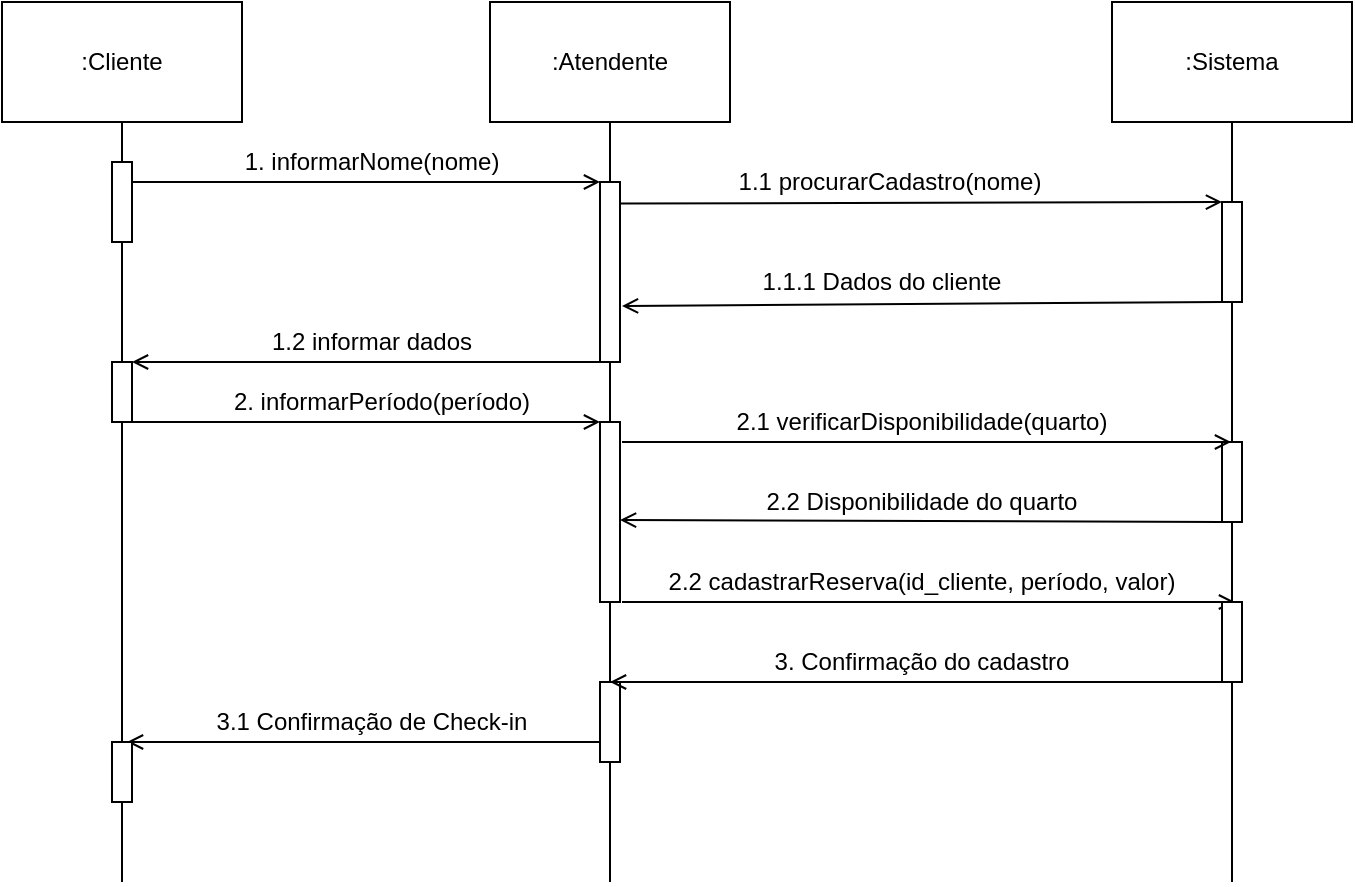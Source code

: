 <mxfile version="20.0.2" type="device"><diagram id="5XW_VWPHbjcre1bwJrnU" name="Page-1"><mxGraphModel dx="782" dy="640" grid="1" gridSize="10" guides="1" tooltips="1" connect="1" arrows="1" fold="1" page="1" pageScale="1" pageWidth="827" pageHeight="1169" math="0" shadow="0"><root><mxCell id="0"/><mxCell id="1" parent="0"/><mxCell id="XCn-wCQn91-v6eH6vgUl-1" value=":Cliente" style="rounded=0;whiteSpace=wrap;html=1;" parent="1" vertex="1"><mxGeometry x="110" y="80" width="120" height="60" as="geometry"/></mxCell><mxCell id="XCn-wCQn91-v6eH6vgUl-2" value=":Sistema" style="rounded=0;whiteSpace=wrap;html=1;" parent="1" vertex="1"><mxGeometry x="665" y="80" width="120" height="60" as="geometry"/></mxCell><mxCell id="XCn-wCQn91-v6eH6vgUl-3" value="" style="endArrow=none;html=1;rounded=0;startArrow=none;entryX=0.5;entryY=1;entryDx=0;entryDy=0;" parent="1" source="XCn-wCQn91-v6eH6vgUl-24" target="XCn-wCQn91-v6eH6vgUl-1" edge="1"><mxGeometry width="50" height="50" relative="1" as="geometry"><mxPoint x="170" y="460" as="sourcePoint"/><mxPoint x="170" y="170" as="targetPoint"/></mxGeometry></mxCell><mxCell id="XCn-wCQn91-v6eH6vgUl-4" value="" style="endArrow=none;html=1;rounded=0;startArrow=none;entryX=0.5;entryY=1;entryDx=0;entryDy=0;" parent="1" source="XCn-wCQn91-v6eH6vgUl-7" target="XCn-wCQn91-v6eH6vgUl-2" edge="1"><mxGeometry width="50" height="50" relative="1" as="geometry"><mxPoint x="724.5" y="455" as="sourcePoint"/><mxPoint x="724.5" y="165" as="targetPoint"/></mxGeometry></mxCell><mxCell id="XCn-wCQn91-v6eH6vgUl-5" value="" style="rounded=0;whiteSpace=wrap;html=1;" parent="1" vertex="1"><mxGeometry x="165" y="160" width="10" height="40" as="geometry"/></mxCell><mxCell id="XCn-wCQn91-v6eH6vgUl-7" value="" style="rounded=0;whiteSpace=wrap;html=1;" parent="1" vertex="1"><mxGeometry x="720" y="180" width="10" height="50" as="geometry"/></mxCell><mxCell id="XCn-wCQn91-v6eH6vgUl-8" value="" style="endArrow=none;html=1;rounded=0;startArrow=none;" parent="1" source="tj4I5NlIb_8SRye8fWlv-1" target="XCn-wCQn91-v6eH6vgUl-7" edge="1"><mxGeometry width="50" height="50" relative="1" as="geometry"><mxPoint x="724.5" y="455" as="sourcePoint"/><mxPoint x="724.5" y="165" as="targetPoint"/></mxGeometry></mxCell><mxCell id="XCn-wCQn91-v6eH6vgUl-10" value=":Atendente" style="rounded=0;whiteSpace=wrap;html=1;" parent="1" vertex="1"><mxGeometry x="354" y="80" width="120" height="60" as="geometry"/></mxCell><mxCell id="XCn-wCQn91-v6eH6vgUl-11" value="" style="endArrow=none;html=1;rounded=0;startArrow=none;" parent="1" edge="1"><mxGeometry width="50" height="50" relative="1" as="geometry"><mxPoint x="413.5" y="170" as="sourcePoint"/><mxPoint x="413.5" y="170" as="targetPoint"/></mxGeometry></mxCell><mxCell id="XCn-wCQn91-v6eH6vgUl-13" value="" style="endArrow=none;html=1;rounded=0;startArrow=none;entryX=0.5;entryY=1;entryDx=0;entryDy=0;" parent="1" source="XCn-wCQn91-v6eH6vgUl-18" target="XCn-wCQn91-v6eH6vgUl-10" edge="1"><mxGeometry width="50" height="50" relative="1" as="geometry"><mxPoint x="413.5" y="460" as="sourcePoint"/><mxPoint x="414" y="170" as="targetPoint"/></mxGeometry></mxCell><mxCell id="XCn-wCQn91-v6eH6vgUl-14" value="" style="endArrow=open;html=1;rounded=0;entryX=0;entryY=0;entryDx=0;entryDy=0;endFill=0;exitX=1;exitY=0.25;exitDx=0;exitDy=0;" parent="1" source="XCn-wCQn91-v6eH6vgUl-5" edge="1"><mxGeometry width="50" height="50" relative="1" as="geometry"><mxPoint x="190" y="170" as="sourcePoint"/><mxPoint x="409" y="170" as="targetPoint"/></mxGeometry></mxCell><mxCell id="XCn-wCQn91-v6eH6vgUl-15" value="1. informarNome(nome)" style="text;html=1;strokeColor=none;fillColor=none;align=center;verticalAlign=middle;whiteSpace=wrap;rounded=0;" parent="1" vertex="1"><mxGeometry x="230" y="150" width="130" height="20" as="geometry"/></mxCell><mxCell id="XCn-wCQn91-v6eH6vgUl-19" value="" style="endArrow=open;html=1;rounded=0;exitX=1;exitY=0.12;exitDx=0;exitDy=0;endFill=0;entryX=0;entryY=0;entryDx=0;entryDy=0;exitPerimeter=0;" parent="1" source="XCn-wCQn91-v6eH6vgUl-18" target="XCn-wCQn91-v6eH6vgUl-7" edge="1"><mxGeometry width="50" height="50" relative="1" as="geometry"><mxPoint x="424" y="184.5" as="sourcePoint"/><mxPoint x="590" y="185" as="targetPoint"/></mxGeometry></mxCell><mxCell id="XCn-wCQn91-v6eH6vgUl-20" value="1.1 procurarCadastro(nome)" style="text;html=1;strokeColor=none;fillColor=none;align=center;verticalAlign=middle;whiteSpace=wrap;rounded=0;" parent="1" vertex="1"><mxGeometry x="474" y="160" width="160" height="20" as="geometry"/></mxCell><mxCell id="XCn-wCQn91-v6eH6vgUl-22" value="" style="endArrow=none;html=1;rounded=0;endFill=0;entryX=0;entryY=1;entryDx=0;entryDy=0;startArrow=open;startFill=0;" parent="1" target="XCn-wCQn91-v6eH6vgUl-7" edge="1"><mxGeometry width="50" height="50" relative="1" as="geometry"><mxPoint x="420" y="232" as="sourcePoint"/><mxPoint x="670" y="230" as="targetPoint"/></mxGeometry></mxCell><mxCell id="XCn-wCQn91-v6eH6vgUl-23" value="1.1.1 Dados do cliente" style="text;html=1;strokeColor=none;fillColor=none;align=center;verticalAlign=middle;whiteSpace=wrap;rounded=0;" parent="1" vertex="1"><mxGeometry x="485" y="210" width="130" height="20" as="geometry"/></mxCell><mxCell id="XCn-wCQn91-v6eH6vgUl-24" value="" style="rounded=0;whiteSpace=wrap;html=1;" parent="1" vertex="1"><mxGeometry x="165" y="260" width="10" height="30" as="geometry"/></mxCell><mxCell id="XCn-wCQn91-v6eH6vgUl-25" value="" style="endArrow=none;html=1;rounded=0;startArrow=none;" parent="1" target="XCn-wCQn91-v6eH6vgUl-24" edge="1"><mxGeometry width="50" height="50" relative="1" as="geometry"><mxPoint x="170" y="520" as="sourcePoint"/><mxPoint x="170" y="170" as="targetPoint"/></mxGeometry></mxCell><mxCell id="XCn-wCQn91-v6eH6vgUl-26" value="" style="endArrow=open;html=1;rounded=0;exitX=1;exitY=0;exitDx=0;exitDy=0;entryX=0;entryY=0;entryDx=0;entryDy=0;endFill=0;" parent="1" edge="1"><mxGeometry width="50" height="50" relative="1" as="geometry"><mxPoint x="175" y="290" as="sourcePoint"/><mxPoint x="409" y="290" as="targetPoint"/></mxGeometry></mxCell><mxCell id="XCn-wCQn91-v6eH6vgUl-29" value="2. informarPeríodo(período)" style="text;html=1;strokeColor=none;fillColor=none;align=center;verticalAlign=middle;whiteSpace=wrap;rounded=0;" parent="1" vertex="1"><mxGeometry x="210" y="270" width="180" height="20" as="geometry"/></mxCell><mxCell id="XCn-wCQn91-v6eH6vgUl-32" value="" style="endArrow=open;html=1;rounded=0;endFill=0;" parent="1" edge="1"><mxGeometry width="50" height="50" relative="1" as="geometry"><mxPoint x="420" y="380" as="sourcePoint"/><mxPoint x="726.5" y="380" as="targetPoint"/></mxGeometry></mxCell><mxCell id="XCn-wCQn91-v6eH6vgUl-33" value="2.2 cadastrarReserva(id_cliente, período, valor)" style="text;html=1;strokeColor=none;fillColor=none;align=center;verticalAlign=middle;whiteSpace=wrap;rounded=0;" parent="1" vertex="1"><mxGeometry x="435" y="360" width="270" height="20" as="geometry"/></mxCell><mxCell id="XCn-wCQn91-v6eH6vgUl-36" value="" style="endArrow=none;html=1;rounded=0;exitX=1;exitY=0;exitDx=0;exitDy=0;entryX=0;entryY=1;entryDx=0;entryDy=0;endFill=0;startArrow=open;startFill=0;" parent="1" target="XCn-wCQn91-v6eH6vgUl-18" edge="1"><mxGeometry width="50" height="50" relative="1" as="geometry"><mxPoint x="175" y="260" as="sourcePoint"/><mxPoint x="409" y="260" as="targetPoint"/></mxGeometry></mxCell><mxCell id="XCn-wCQn91-v6eH6vgUl-37" value="&lt;div&gt;1.2 informar dados&lt;/div&gt;" style="text;html=1;strokeColor=none;fillColor=none;align=center;verticalAlign=middle;whiteSpace=wrap;rounded=0;" parent="1" vertex="1"><mxGeometry x="235" y="240" width="120" height="20" as="geometry"/></mxCell><mxCell id="XCn-wCQn91-v6eH6vgUl-18" value="" style="rounded=0;whiteSpace=wrap;html=1;" parent="1" vertex="1"><mxGeometry x="409" y="170" width="10" height="90" as="geometry"/></mxCell><mxCell id="XCn-wCQn91-v6eH6vgUl-39" value="" style="endArrow=none;html=1;rounded=0;startArrow=none;entryX=0.5;entryY=1;entryDx=0;entryDy=0;" parent="1" target="XCn-wCQn91-v6eH6vgUl-18" edge="1"><mxGeometry width="50" height="50" relative="1" as="geometry"><mxPoint x="414" y="520" as="sourcePoint"/><mxPoint x="414" y="140" as="targetPoint"/></mxGeometry></mxCell><mxCell id="XCn-wCQn91-v6eH6vgUl-41" value="3. Confirmação do cadastro" style="text;html=1;strokeColor=none;fillColor=none;align=center;verticalAlign=middle;whiteSpace=wrap;rounded=0;" parent="1" vertex="1"><mxGeometry x="485" y="400" width="170" height="20" as="geometry"/></mxCell><mxCell id="XCn-wCQn91-v6eH6vgUl-44" value="" style="endArrow=none;html=1;rounded=0;endFill=0;startArrow=open;startFill=0;entryX=0;entryY=1;entryDx=0;entryDy=0;exitX=0.75;exitY=0;exitDx=0;exitDy=0;" parent="1" source="XCn-wCQn91-v6eH6vgUl-47" edge="1"><mxGeometry width="50" height="50" relative="1" as="geometry"><mxPoint x="174" y="430" as="sourcePoint"/><mxPoint x="409" y="450" as="targetPoint"/></mxGeometry></mxCell><mxCell id="XCn-wCQn91-v6eH6vgUl-45" value="3.1 Confirmação de Check-in" style="text;html=1;strokeColor=none;fillColor=none;align=center;verticalAlign=middle;whiteSpace=wrap;rounded=0;" parent="1" vertex="1"><mxGeometry x="210" y="430" width="170" height="20" as="geometry"/></mxCell><mxCell id="XCn-wCQn91-v6eH6vgUl-47" value="" style="rounded=0;whiteSpace=wrap;html=1;" parent="1" vertex="1"><mxGeometry x="165" y="450" width="10" height="30" as="geometry"/></mxCell><mxCell id="XCn-wCQn91-v6eH6vgUl-50" value="2.1 verificarDisponibilidade(quarto)" style="text;html=1;strokeColor=none;fillColor=none;align=center;verticalAlign=middle;whiteSpace=wrap;rounded=0;" parent="1" vertex="1"><mxGeometry x="435" y="280" width="270" height="20" as="geometry"/></mxCell><mxCell id="tj4I5NlIb_8SRye8fWlv-1" value="" style="rounded=0;whiteSpace=wrap;html=1;" parent="1" vertex="1"><mxGeometry x="720" y="300" width="10" height="40" as="geometry"/></mxCell><mxCell id="tj4I5NlIb_8SRye8fWlv-2" value="" style="endArrow=none;html=1;rounded=0;startArrow=none;" parent="1" target="tj4I5NlIb_8SRye8fWlv-1" edge="1"><mxGeometry width="50" height="50" relative="1" as="geometry"><mxPoint x="725" y="520" as="sourcePoint"/><mxPoint x="725" y="230" as="targetPoint"/></mxGeometry></mxCell><mxCell id="XCn-wCQn91-v6eH6vgUl-49" value="" style="endArrow=open;html=1;rounded=0;endFill=0;" parent="1" edge="1"><mxGeometry width="50" height="50" relative="1" as="geometry"><mxPoint x="420" y="300" as="sourcePoint"/><mxPoint x="724.5" y="300" as="targetPoint"/></mxGeometry></mxCell><mxCell id="tj4I5NlIb_8SRye8fWlv-3" value="" style="endArrow=none;html=1;rounded=0;endFill=0;startArrow=open;startFill=0;" parent="1" edge="1"><mxGeometry width="50" height="50" relative="1" as="geometry"><mxPoint x="419" y="339" as="sourcePoint"/><mxPoint x="720" y="340" as="targetPoint"/></mxGeometry></mxCell><mxCell id="tj4I5NlIb_8SRye8fWlv-4" value="2.2 Disponibilidade do quarto" style="text;html=1;strokeColor=none;fillColor=none;align=center;verticalAlign=middle;whiteSpace=wrap;rounded=0;" parent="1" vertex="1"><mxGeometry x="435" y="320" width="270" height="20" as="geometry"/></mxCell><mxCell id="XCn-wCQn91-v6eH6vgUl-27" value="" style="rounded=0;whiteSpace=wrap;html=1;" parent="1" vertex="1"><mxGeometry x="409" y="290" width="10" height="90" as="geometry"/></mxCell><mxCell id="tj4I5NlIb_8SRye8fWlv-6" value="" style="endArrow=none;html=1;rounded=0;startArrow=none;entryX=0.5;entryY=1;entryDx=0;entryDy=0;" parent="1" edge="1"><mxGeometry width="50" height="50" relative="1" as="geometry"><mxPoint x="414" y="440" as="sourcePoint"/><mxPoint x="414" y="450" as="targetPoint"/></mxGeometry></mxCell><mxCell id="tj4I5NlIb_8SRye8fWlv-5" value="" style="rounded=0;whiteSpace=wrap;html=1;" parent="1" vertex="1"><mxGeometry x="409" y="420" width="10" height="40" as="geometry"/></mxCell><mxCell id="XCn-wCQn91-v6eH6vgUl-40" value="" style="endArrow=none;html=1;rounded=0;endFill=0;entryX=0;entryY=1;entryDx=0;entryDy=0;startArrow=open;startFill=0;" parent="1" target="XCn-wCQn91-v6eH6vgUl-30" edge="1"><mxGeometry width="50" height="50" relative="1" as="geometry"><mxPoint x="414" y="420" as="sourcePoint"/><mxPoint x="713" y="420" as="targetPoint"/></mxGeometry></mxCell><mxCell id="XCn-wCQn91-v6eH6vgUl-30" value="" style="rounded=0;whiteSpace=wrap;html=1;" parent="1" vertex="1"><mxGeometry x="720" y="380" width="10" height="40" as="geometry"/></mxCell></root></mxGraphModel></diagram></mxfile>
